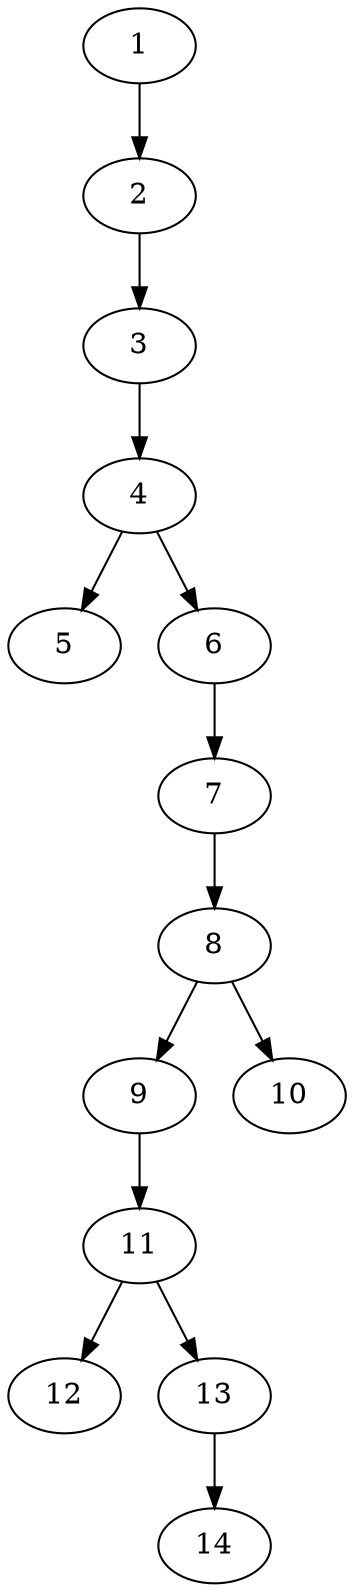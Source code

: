 // DAG (tier=1-easy, mode=data, n=14, ccr=0.350, fat=0.390, density=0.262, regular=0.602, jump=0.002, mindata=1048576, maxdata=8388608)
// DAG automatically generated by daggen at Sun Aug 24 16:33:33 2025
// /home/ermia/Project/Environments/daggen/bin/daggen --dot --ccr 0.350 --fat 0.390 --regular 0.602 --density 0.262 --jump 0.002 --mindata 1048576 --maxdata 8388608 -n 14 
digraph G {
  1 [size="3494260853860538", alpha="0.08", expect_size="1747130426930269"]
  1 -> 2 [size ="216991445024768"]
  2 [size="118376557038272512000", alpha="0.09", expect_size="59188278519136256000"]
  2 -> 3 [size ="192871084851200"]
  3 [size="15785642399417746", alpha="0.04", expect_size="7892821199708873"]
  3 -> 4 [size ="334319323185152"]
  4 [size="150715535303064420352", alpha="0.03", expect_size="75357767651532210176"]
  4 -> 5 [size ="226566311247872"]
  4 -> 6 [size ="226566311247872"]
  5 [size="209608295473347559424", alpha="0.19", expect_size="104804147736673779712"]
  6 [size="561159070655216", alpha="0.08", expect_size="280579535327608"]
  6 -> 7 [size ="16535758307328"]
  7 [size="21486805153518224", alpha="0.00", expect_size="10743402576759112"]
  7 -> 8 [size ="42354157289472"]
  8 [size="131715213263220992", alpha="0.18", expect_size="65857606631610496"]
  8 -> 9 [size ="107812277452800"]
  8 -> 10 [size ="107812277452800"]
  9 [size="487239720661187712", alpha="0.01", expect_size="243619860330593856"]
  9 -> 11 [size ="179204859625472"]
  10 [size="9482466122595827712", alpha="0.18", expect_size="4741233061297913856"]
  11 [size="13113538490594734", alpha="0.06", expect_size="6556769245297367"]
  11 -> 12 [size ="326004425883648"]
  11 -> 13 [size ="326004425883648"]
  12 [size="12491463730969230", alpha="0.04", expect_size="6245731865484615"]
  13 [size="459183463947587648", alpha="0.15", expect_size="229591731973793824"]
  13 -> 14 [size ="303199055511552"]
  14 [size="474516957022610522112", alpha="0.02", expect_size="237258478511305261056"]
}